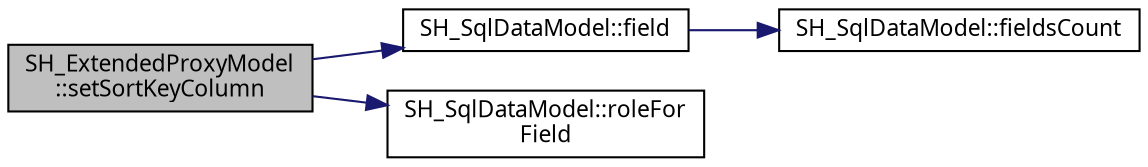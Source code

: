 digraph "SH_ExtendedProxyModel::setSortKeyColumn"
{
 // INTERACTIVE_SVG=YES
  bgcolor="transparent";
  edge [fontname="Verdana",fontsize="11",labelfontname="Verdana",labelfontsize="11"];
  node [fontname="Verdana",fontsize="11",shape=record];
  rankdir="LR";
  Node1 [label="SH_ExtendedProxyModel\l::setSortKeyColumn",height=0.2,width=0.4,color="black", fillcolor="grey75", style="filled" fontcolor="black"];
  Node1 -> Node2 [color="midnightblue",fontsize="11",style="solid",fontname="Verdana"];
  Node2 [label="SH_SqlDataModel::field",height=0.2,width=0.4,color="black",URL="$classSH__SqlDataModel.html#a92c51d5c1f6aca08a7ee566ece1e4cb6"];
  Node2 -> Node3 [color="midnightblue",fontsize="11",style="solid",fontname="Verdana"];
  Node3 [label="SH_SqlDataModel::fieldsCount",height=0.2,width=0.4,color="black",URL="$classSH__SqlDataModel.html#a46f0951fd358e30892a982ebd34e43c2"];
  Node1 -> Node4 [color="midnightblue",fontsize="11",style="solid",fontname="Verdana"];
  Node4 [label="SH_SqlDataModel::roleFor\lField",height=0.2,width=0.4,color="black",URL="$classSH__SqlDataModel.html#aa487bb763eaf2544e4eb5822cd666105"];
}
